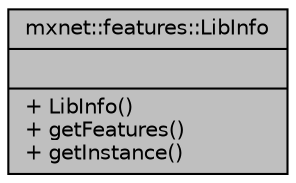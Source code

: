 digraph "mxnet::features::LibInfo"
{
  edge [fontname="Helvetica",fontsize="10",labelfontname="Helvetica",labelfontsize="10"];
  node [fontname="Helvetica",fontsize="10",shape=record];
  Node1 [label="{mxnet::features::LibInfo\n||+ LibInfo()\l+ getFeatures()\l+ getInstance()\l}",height=0.2,width=0.4,color="black", fillcolor="grey75", style="filled", fontcolor="black"];
}
